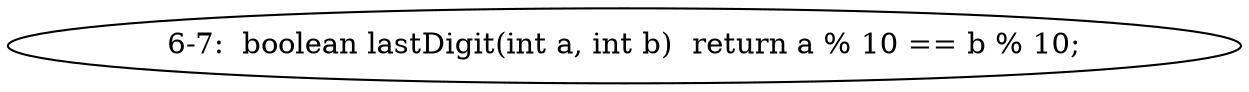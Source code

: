 digraph result_test { 
// graph-vertices
  a1  [label="6-7:  boolean lastDigit(int a, int b)	return a % 10 == b % 10;"]; 
// graph-edges
}